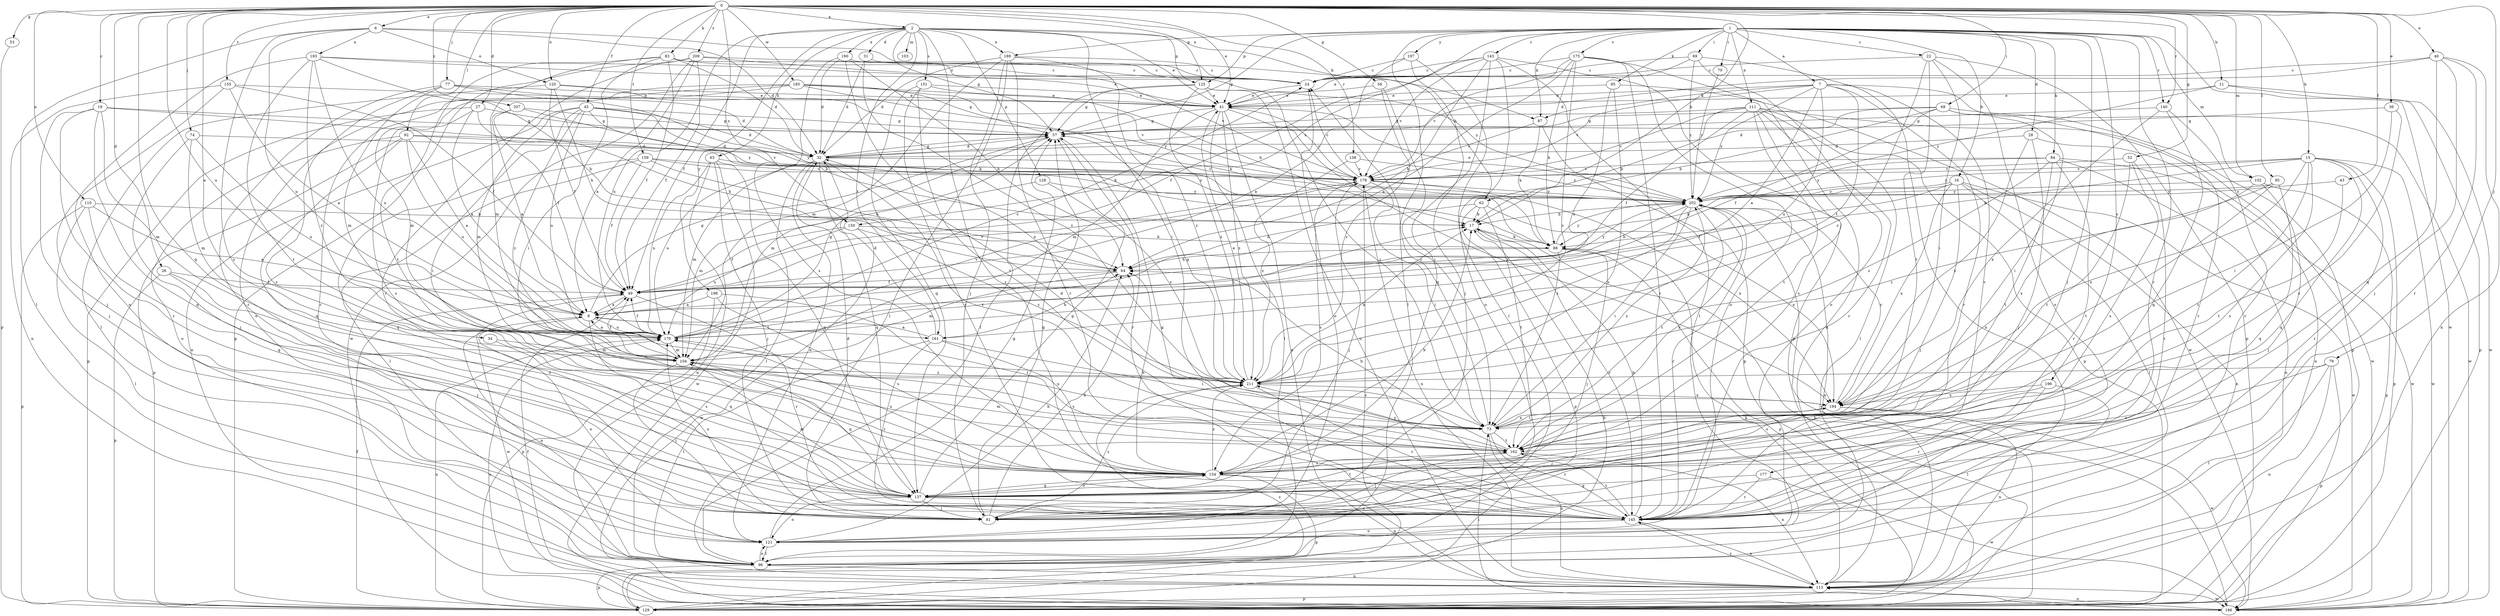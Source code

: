 strict digraph  {
0;
1;
2;
6;
7;
8;
11;
15;
16;
17;
19;
22;
24;
26;
27;
28;
31;
32;
34;
36;
40;
41;
43;
45;
49;
52;
53;
56;
57;
62;
63;
64;
68;
69;
70;
73;
74;
77;
79;
81;
83;
84;
85;
87;
88;
92;
95;
96;
102;
103;
104;
110;
111;
113;
120;
121;
125;
128;
129;
137;
138;
140;
143;
145;
150;
151;
154;
155;
159;
161;
162;
170;
175;
177;
178;
185;
186;
189;
190;
193;
194;
196;
197;
198;
202;
207;
209;
211;
0 -> 2  [label=a];
0 -> 6  [label=a];
0 -> 11  [label=b];
0 -> 15  [label=b];
0 -> 19  [label=c];
0 -> 26  [label=d];
0 -> 27  [label=d];
0 -> 34  [label=e];
0 -> 36  [label=e];
0 -> 40  [label=e];
0 -> 41  [label=e];
0 -> 43  [label=f];
0 -> 45  [label=f];
0 -> 52  [label=g];
0 -> 53  [label=g];
0 -> 56  [label=g];
0 -> 62  [label=h];
0 -> 68  [label=i];
0 -> 74  [label=j];
0 -> 77  [label=j];
0 -> 79  [label=j];
0 -> 83  [label=k];
0 -> 92  [label=l];
0 -> 95  [label=l];
0 -> 102  [label=m];
0 -> 110  [label=n];
0 -> 120  [label=o];
0 -> 125  [label=p];
0 -> 137  [label=q];
0 -> 138  [label=r];
0 -> 140  [label=r];
0 -> 150  [label=s];
0 -> 155  [label=t];
0 -> 159  [label=t];
0 -> 170  [label=u];
0 -> 185  [label=w];
0 -> 207  [label=z];
0 -> 209  [label=z];
1 -> 7  [label=a];
1 -> 16  [label=b];
1 -> 22  [label=c];
1 -> 28  [label=d];
1 -> 57  [label=g];
1 -> 69  [label=i];
1 -> 70  [label=i];
1 -> 81  [label=j];
1 -> 84  [label=k];
1 -> 85  [label=k];
1 -> 87  [label=k];
1 -> 96  [label=l];
1 -> 102  [label=m];
1 -> 111  [label=n];
1 -> 125  [label=p];
1 -> 140  [label=r];
1 -> 143  [label=r];
1 -> 145  [label=r];
1 -> 150  [label=s];
1 -> 175  [label=v];
1 -> 186  [label=w];
1 -> 189  [label=x];
1 -> 196  [label=y];
1 -> 197  [label=y];
2 -> 31  [label=d];
2 -> 41  [label=e];
2 -> 49  [label=f];
2 -> 57  [label=g];
2 -> 62  [label=h];
2 -> 63  [label=h];
2 -> 73  [label=i];
2 -> 103  [label=m];
2 -> 125  [label=p];
2 -> 128  [label=p];
2 -> 145  [label=r];
2 -> 151  [label=s];
2 -> 161  [label=t];
2 -> 170  [label=u];
2 -> 189  [label=x];
2 -> 190  [label=x];
2 -> 198  [label=y];
6 -> 32  [label=d];
6 -> 87  [label=k];
6 -> 96  [label=l];
6 -> 120  [label=o];
6 -> 154  [label=s];
6 -> 170  [label=u];
6 -> 193  [label=x];
7 -> 8  [label=a];
7 -> 41  [label=e];
7 -> 87  [label=k];
7 -> 129  [label=p];
7 -> 145  [label=r];
7 -> 161  [label=t];
7 -> 170  [label=u];
7 -> 177  [label=v];
7 -> 178  [label=v];
7 -> 202  [label=y];
8 -> 57  [label=g];
8 -> 121  [label=o];
8 -> 137  [label=q];
8 -> 161  [label=t];
8 -> 170  [label=u];
11 -> 41  [label=e];
11 -> 129  [label=p];
11 -> 186  [label=w];
11 -> 202  [label=y];
15 -> 88  [label=k];
15 -> 129  [label=p];
15 -> 137  [label=q];
15 -> 145  [label=r];
15 -> 154  [label=s];
15 -> 162  [label=t];
15 -> 178  [label=v];
15 -> 186  [label=w];
15 -> 194  [label=x];
15 -> 202  [label=y];
16 -> 49  [label=f];
16 -> 81  [label=j];
16 -> 88  [label=k];
16 -> 96  [label=l];
16 -> 113  [label=n];
16 -> 186  [label=w];
16 -> 194  [label=x];
16 -> 202  [label=y];
17 -> 88  [label=k];
17 -> 145  [label=r];
19 -> 17  [label=b];
19 -> 57  [label=g];
19 -> 81  [label=j];
19 -> 104  [label=m];
19 -> 137  [label=q];
19 -> 145  [label=r];
22 -> 24  [label=c];
22 -> 73  [label=i];
22 -> 121  [label=o];
22 -> 129  [label=p];
22 -> 162  [label=t];
22 -> 211  [label=z];
24 -> 41  [label=e];
24 -> 121  [label=o];
26 -> 49  [label=f];
26 -> 81  [label=j];
26 -> 129  [label=p];
26 -> 154  [label=s];
27 -> 8  [label=a];
27 -> 57  [label=g];
27 -> 64  [label=h];
27 -> 129  [label=p];
27 -> 154  [label=s];
28 -> 32  [label=d];
28 -> 81  [label=j];
28 -> 113  [label=n];
28 -> 194  [label=x];
31 -> 24  [label=c];
31 -> 32  [label=d];
31 -> 211  [label=z];
32 -> 57  [label=g];
32 -> 96  [label=l];
32 -> 104  [label=m];
32 -> 121  [label=o];
32 -> 137  [label=q];
32 -> 162  [label=t];
32 -> 170  [label=u];
32 -> 178  [label=v];
34 -> 104  [label=m];
34 -> 154  [label=s];
36 -> 57  [label=g];
36 -> 73  [label=i];
36 -> 154  [label=s];
40 -> 24  [label=c];
40 -> 32  [label=d];
40 -> 81  [label=j];
40 -> 113  [label=n];
40 -> 137  [label=q];
40 -> 145  [label=r];
41 -> 57  [label=g];
41 -> 96  [label=l];
41 -> 104  [label=m];
41 -> 113  [label=n];
41 -> 178  [label=v];
41 -> 194  [label=x];
41 -> 211  [label=z];
43 -> 162  [label=t];
43 -> 202  [label=y];
45 -> 32  [label=d];
45 -> 57  [label=g];
45 -> 73  [label=i];
45 -> 88  [label=k];
45 -> 104  [label=m];
45 -> 113  [label=n];
45 -> 170  [label=u];
45 -> 202  [label=y];
45 -> 211  [label=z];
49 -> 8  [label=a];
49 -> 145  [label=r];
49 -> 178  [label=v];
49 -> 186  [label=w];
52 -> 145  [label=r];
52 -> 154  [label=s];
52 -> 162  [label=t];
52 -> 178  [label=v];
53 -> 129  [label=p];
56 -> 41  [label=e];
56 -> 73  [label=i];
56 -> 211  [label=z];
57 -> 32  [label=d];
57 -> 104  [label=m];
57 -> 145  [label=r];
62 -> 17  [label=b];
62 -> 64  [label=h];
62 -> 129  [label=p];
62 -> 162  [label=t];
62 -> 194  [label=x];
63 -> 81  [label=j];
63 -> 113  [label=n];
63 -> 137  [label=q];
63 -> 170  [label=u];
63 -> 178  [label=v];
63 -> 186  [label=w];
64 -> 49  [label=f];
64 -> 104  [label=m];
64 -> 202  [label=y];
68 -> 17  [label=b];
68 -> 32  [label=d];
68 -> 49  [label=f];
68 -> 57  [label=g];
68 -> 73  [label=i];
68 -> 145  [label=r];
68 -> 186  [label=w];
69 -> 24  [label=c];
69 -> 41  [label=e];
69 -> 113  [label=n];
69 -> 121  [label=o];
69 -> 202  [label=y];
70 -> 202  [label=y];
73 -> 24  [label=c];
73 -> 32  [label=d];
73 -> 113  [label=n];
73 -> 145  [label=r];
73 -> 162  [label=t];
73 -> 170  [label=u];
73 -> 194  [label=x];
73 -> 202  [label=y];
74 -> 32  [label=d];
74 -> 81  [label=j];
74 -> 104  [label=m];
74 -> 170  [label=u];
77 -> 32  [label=d];
77 -> 41  [label=e];
77 -> 88  [label=k];
77 -> 104  [label=m];
77 -> 145  [label=r];
77 -> 154  [label=s];
79 -> 96  [label=l];
79 -> 113  [label=n];
79 -> 129  [label=p];
79 -> 154  [label=s];
79 -> 211  [label=z];
81 -> 32  [label=d];
81 -> 57  [label=g];
81 -> 64  [label=h];
81 -> 170  [label=u];
81 -> 211  [label=z];
83 -> 24  [label=c];
83 -> 32  [label=d];
83 -> 49  [label=f];
83 -> 73  [label=i];
83 -> 104  [label=m];
83 -> 162  [label=t];
83 -> 202  [label=y];
84 -> 113  [label=n];
84 -> 145  [label=r];
84 -> 162  [label=t];
84 -> 178  [label=v];
84 -> 186  [label=w];
84 -> 202  [label=y];
84 -> 211  [label=z];
85 -> 41  [label=e];
85 -> 154  [label=s];
85 -> 170  [label=u];
85 -> 186  [label=w];
87 -> 88  [label=k];
87 -> 129  [label=p];
87 -> 178  [label=v];
88 -> 64  [label=h];
88 -> 73  [label=i];
88 -> 81  [label=j];
88 -> 129  [label=p];
88 -> 202  [label=y];
92 -> 8  [label=a];
92 -> 32  [label=d];
92 -> 121  [label=o];
92 -> 129  [label=p];
92 -> 137  [label=q];
92 -> 170  [label=u];
92 -> 178  [label=v];
95 -> 137  [label=q];
95 -> 162  [label=t];
95 -> 202  [label=y];
95 -> 211  [label=z];
96 -> 8  [label=a];
96 -> 113  [label=n];
96 -> 121  [label=o];
96 -> 129  [label=p];
102 -> 81  [label=j];
102 -> 129  [label=p];
102 -> 194  [label=x];
102 -> 202  [label=y];
104 -> 49  [label=f];
104 -> 81  [label=j];
104 -> 137  [label=q];
104 -> 211  [label=z];
110 -> 8  [label=a];
110 -> 17  [label=b];
110 -> 96  [label=l];
110 -> 129  [label=p];
110 -> 137  [label=q];
111 -> 17  [label=b];
111 -> 49  [label=f];
111 -> 57  [label=g];
111 -> 96  [label=l];
111 -> 129  [label=p];
111 -> 145  [label=r];
111 -> 154  [label=s];
111 -> 162  [label=t];
111 -> 178  [label=v];
111 -> 186  [label=w];
113 -> 88  [label=k];
113 -> 129  [label=p];
113 -> 145  [label=r];
113 -> 186  [label=w];
120 -> 41  [label=e];
120 -> 49  [label=f];
120 -> 64  [label=h];
120 -> 96  [label=l];
120 -> 202  [label=y];
121 -> 57  [label=g];
121 -> 64  [label=h];
121 -> 96  [label=l];
125 -> 41  [label=e];
125 -> 57  [label=g];
125 -> 73  [label=i];
125 -> 96  [label=l];
125 -> 113  [label=n];
125 -> 211  [label=z];
128 -> 104  [label=m];
128 -> 202  [label=y];
128 -> 211  [label=z];
129 -> 17  [label=b];
129 -> 49  [label=f];
129 -> 170  [label=u];
129 -> 178  [label=v];
129 -> 202  [label=y];
129 -> 211  [label=z];
137 -> 57  [label=g];
137 -> 81  [label=j];
137 -> 104  [label=m];
137 -> 121  [label=o];
137 -> 145  [label=r];
137 -> 154  [label=s];
137 -> 162  [label=t];
138 -> 178  [label=v];
138 -> 202  [label=y];
138 -> 211  [label=z];
140 -> 57  [label=g];
140 -> 137  [label=q];
140 -> 145  [label=r];
140 -> 194  [label=x];
143 -> 24  [label=c];
143 -> 49  [label=f];
143 -> 64  [label=h];
143 -> 96  [label=l];
143 -> 121  [label=o];
143 -> 129  [label=p];
143 -> 137  [label=q];
143 -> 178  [label=v];
145 -> 17  [label=b];
145 -> 57  [label=g];
145 -> 113  [label=n];
145 -> 121  [label=o];
145 -> 162  [label=t];
150 -> 49  [label=f];
150 -> 88  [label=k];
150 -> 170  [label=u];
150 -> 186  [label=w];
150 -> 211  [label=z];
151 -> 17  [label=b];
151 -> 41  [label=e];
151 -> 137  [label=q];
151 -> 145  [label=r];
151 -> 162  [label=t];
154 -> 17  [label=b];
154 -> 64  [label=h];
154 -> 113  [label=n];
154 -> 129  [label=p];
154 -> 137  [label=q];
154 -> 170  [label=u];
154 -> 211  [label=z];
155 -> 8  [label=a];
155 -> 41  [label=e];
155 -> 49  [label=f];
155 -> 81  [label=j];
155 -> 113  [label=n];
159 -> 49  [label=f];
159 -> 64  [label=h];
159 -> 96  [label=l];
159 -> 137  [label=q];
159 -> 178  [label=v];
159 -> 202  [label=y];
161 -> 8  [label=a];
161 -> 32  [label=d];
161 -> 64  [label=h];
161 -> 73  [label=i];
161 -> 96  [label=l];
161 -> 145  [label=r];
161 -> 154  [label=s];
162 -> 64  [label=h];
162 -> 81  [label=j];
162 -> 104  [label=m];
162 -> 113  [label=n];
162 -> 154  [label=s];
162 -> 202  [label=y];
162 -> 211  [label=z];
170 -> 8  [label=a];
170 -> 17  [label=b];
170 -> 24  [label=c];
170 -> 49  [label=f];
170 -> 57  [label=g];
170 -> 104  [label=m];
170 -> 178  [label=v];
175 -> 8  [label=a];
175 -> 24  [label=c];
175 -> 88  [label=k];
175 -> 113  [label=n];
175 -> 121  [label=o];
175 -> 145  [label=r];
175 -> 178  [label=v];
175 -> 211  [label=z];
177 -> 137  [label=q];
177 -> 145  [label=r];
177 -> 186  [label=w];
178 -> 24  [label=c];
178 -> 73  [label=i];
178 -> 81  [label=j];
178 -> 113  [label=n];
178 -> 154  [label=s];
178 -> 194  [label=x];
178 -> 202  [label=y];
185 -> 41  [label=e];
185 -> 57  [label=g];
185 -> 88  [label=k];
185 -> 104  [label=m];
185 -> 121  [label=o];
185 -> 145  [label=r];
185 -> 178  [label=v];
186 -> 17  [label=b];
186 -> 49  [label=f];
186 -> 73  [label=i];
186 -> 113  [label=n];
186 -> 170  [label=u];
189 -> 24  [label=c];
189 -> 32  [label=d];
189 -> 81  [label=j];
189 -> 96  [label=l];
189 -> 104  [label=m];
189 -> 145  [label=r];
189 -> 211  [label=z];
190 -> 24  [label=c];
190 -> 32  [label=d];
190 -> 64  [label=h];
190 -> 154  [label=s];
190 -> 194  [label=x];
193 -> 24  [label=c];
193 -> 41  [label=e];
193 -> 64  [label=h];
193 -> 121  [label=o];
193 -> 162  [label=t];
193 -> 170  [label=u];
193 -> 211  [label=z];
194 -> 73  [label=i];
194 -> 81  [label=j];
194 -> 113  [label=n];
194 -> 186  [label=w];
194 -> 202  [label=y];
196 -> 96  [label=l];
196 -> 145  [label=r];
196 -> 154  [label=s];
196 -> 194  [label=x];
197 -> 8  [label=a];
197 -> 24  [label=c];
197 -> 81  [label=j];
197 -> 96  [label=l];
198 -> 8  [label=a];
198 -> 129  [label=p];
198 -> 154  [label=s];
198 -> 162  [label=t];
202 -> 17  [label=b];
202 -> 41  [label=e];
202 -> 64  [label=h];
202 -> 73  [label=i];
202 -> 113  [label=n];
202 -> 145  [label=r];
202 -> 162  [label=t];
202 -> 211  [label=z];
207 -> 8  [label=a];
207 -> 49  [label=f];
207 -> 57  [label=g];
207 -> 202  [label=y];
209 -> 8  [label=a];
209 -> 24  [label=c];
209 -> 49  [label=f];
209 -> 129  [label=p];
209 -> 145  [label=r];
209 -> 178  [label=v];
209 -> 186  [label=w];
211 -> 17  [label=b];
211 -> 41  [label=e];
211 -> 57  [label=g];
211 -> 145  [label=r];
211 -> 194  [label=x];
}
